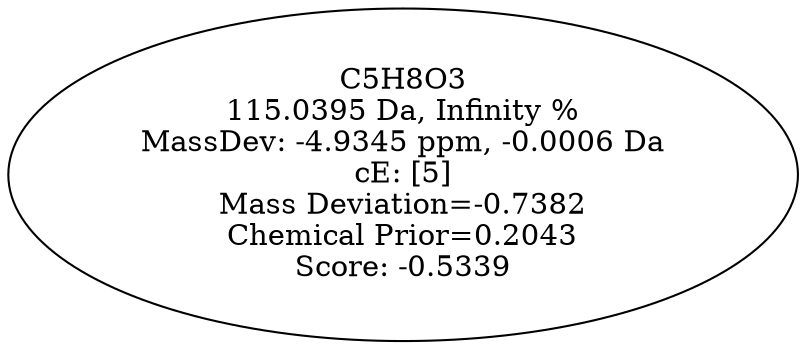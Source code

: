 strict digraph {
v1 [label="C5H8O3\n115.0395 Da, Infinity %\nMassDev: -4.9345 ppm, -0.0006 Da\ncE: [5]\nMass Deviation=-0.7382\nChemical Prior=0.2043\nScore: -0.5339"];
}